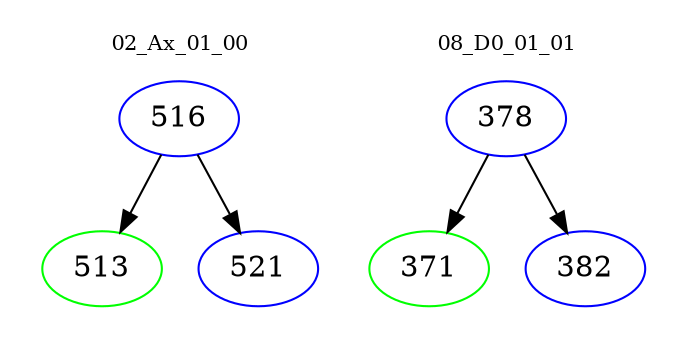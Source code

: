 digraph{
subgraph cluster_0 {
color = white
label = "02_Ax_01_00";
fontsize=10;
T0_516 [label="516", color="blue"]
T0_516 -> T0_513 [color="black"]
T0_513 [label="513", color="green"]
T0_516 -> T0_521 [color="black"]
T0_521 [label="521", color="blue"]
}
subgraph cluster_1 {
color = white
label = "08_D0_01_01";
fontsize=10;
T1_378 [label="378", color="blue"]
T1_378 -> T1_371 [color="black"]
T1_371 [label="371", color="green"]
T1_378 -> T1_382 [color="black"]
T1_382 [label="382", color="blue"]
}
}
